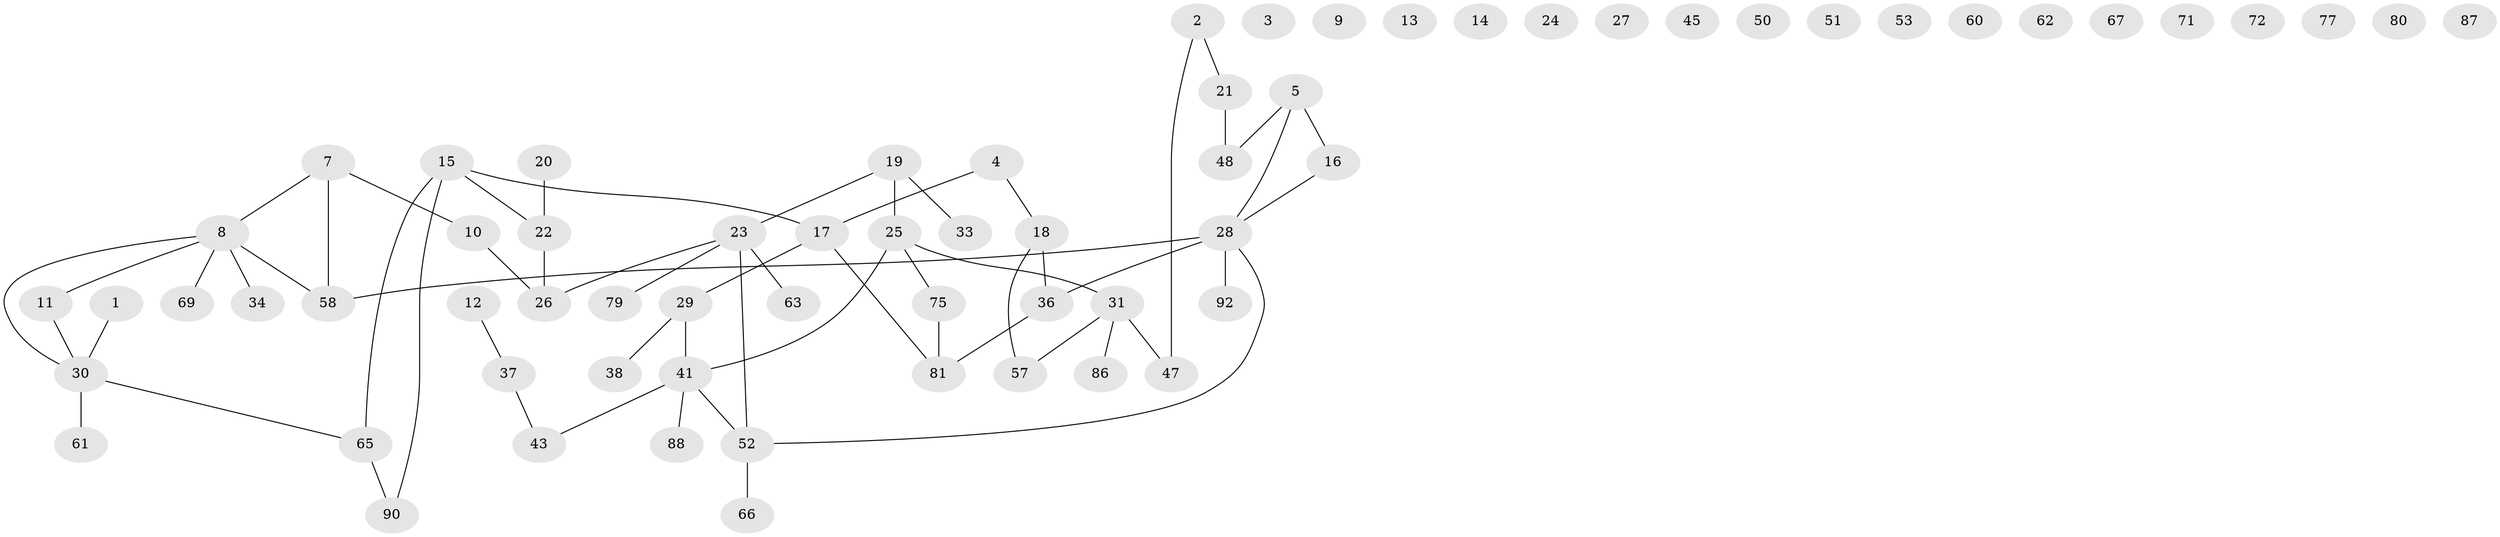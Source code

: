 // original degree distribution, {1: 0.23404255319148937, 2: 0.26595744680851063, 4: 0.0851063829787234, 3: 0.2127659574468085, 0: 0.1702127659574468, 5: 0.02127659574468085, 6: 0.010638297872340425}
// Generated by graph-tools (version 1.1) at 2025/41/03/06/25 10:41:22]
// undirected, 66 vertices, 60 edges
graph export_dot {
graph [start="1"]
  node [color=gray90,style=filled];
  1;
  2 [super="+40"];
  3 [super="+46"];
  4;
  5 [super="+6"];
  7;
  8 [super="+56"];
  9;
  10 [super="+94"];
  11 [super="+78"];
  12;
  13 [super="+85"];
  14;
  15 [super="+68"];
  16;
  17 [super="+49"];
  18 [super="+42"];
  19 [super="+73"];
  20;
  21;
  22 [super="+44"];
  23 [super="+89"];
  24;
  25 [super="+76"];
  26 [super="+35"];
  27;
  28 [super="+64"];
  29 [super="+39"];
  30 [super="+54"];
  31 [super="+32"];
  33;
  34;
  36 [super="+93"];
  37 [super="+59"];
  38;
  41 [super="+74"];
  43;
  45;
  47;
  48 [super="+55"];
  50;
  51;
  52 [super="+70"];
  53;
  57;
  58 [super="+82"];
  60;
  61;
  62;
  63;
  65 [super="+91"];
  66 [super="+84"];
  67;
  69;
  71;
  72;
  75 [super="+83"];
  77;
  79;
  80;
  81;
  86;
  87;
  88;
  90;
  92;
  1 -- 30;
  2 -- 21;
  2 -- 47;
  4 -- 17;
  4 -- 18;
  5 -- 16;
  5 -- 28;
  5 -- 48;
  7 -- 8;
  7 -- 10;
  7 -- 58;
  8 -- 11;
  8 -- 34;
  8 -- 69;
  8 -- 58;
  8 -- 30;
  10 -- 26;
  11 -- 30;
  12 -- 37;
  15 -- 90;
  15 -- 65;
  15 -- 17;
  15 -- 22;
  16 -- 28;
  17 -- 81;
  17 -- 29;
  18 -- 57;
  18 -- 36 [weight=2];
  19 -- 25;
  19 -- 33;
  19 -- 23;
  20 -- 22;
  21 -- 48;
  22 -- 26;
  23 -- 26;
  23 -- 79;
  23 -- 52;
  23 -- 63;
  25 -- 75;
  25 -- 31;
  25 -- 41;
  28 -- 92 [weight=2];
  28 -- 52;
  28 -- 58;
  28 -- 36;
  29 -- 38;
  29 -- 41;
  30 -- 61;
  30 -- 65;
  31 -- 57;
  31 -- 86;
  31 -- 47;
  36 -- 81;
  37 -- 43;
  41 -- 52;
  41 -- 88;
  41 -- 43;
  52 -- 66;
  65 -- 90;
  75 -- 81;
}
